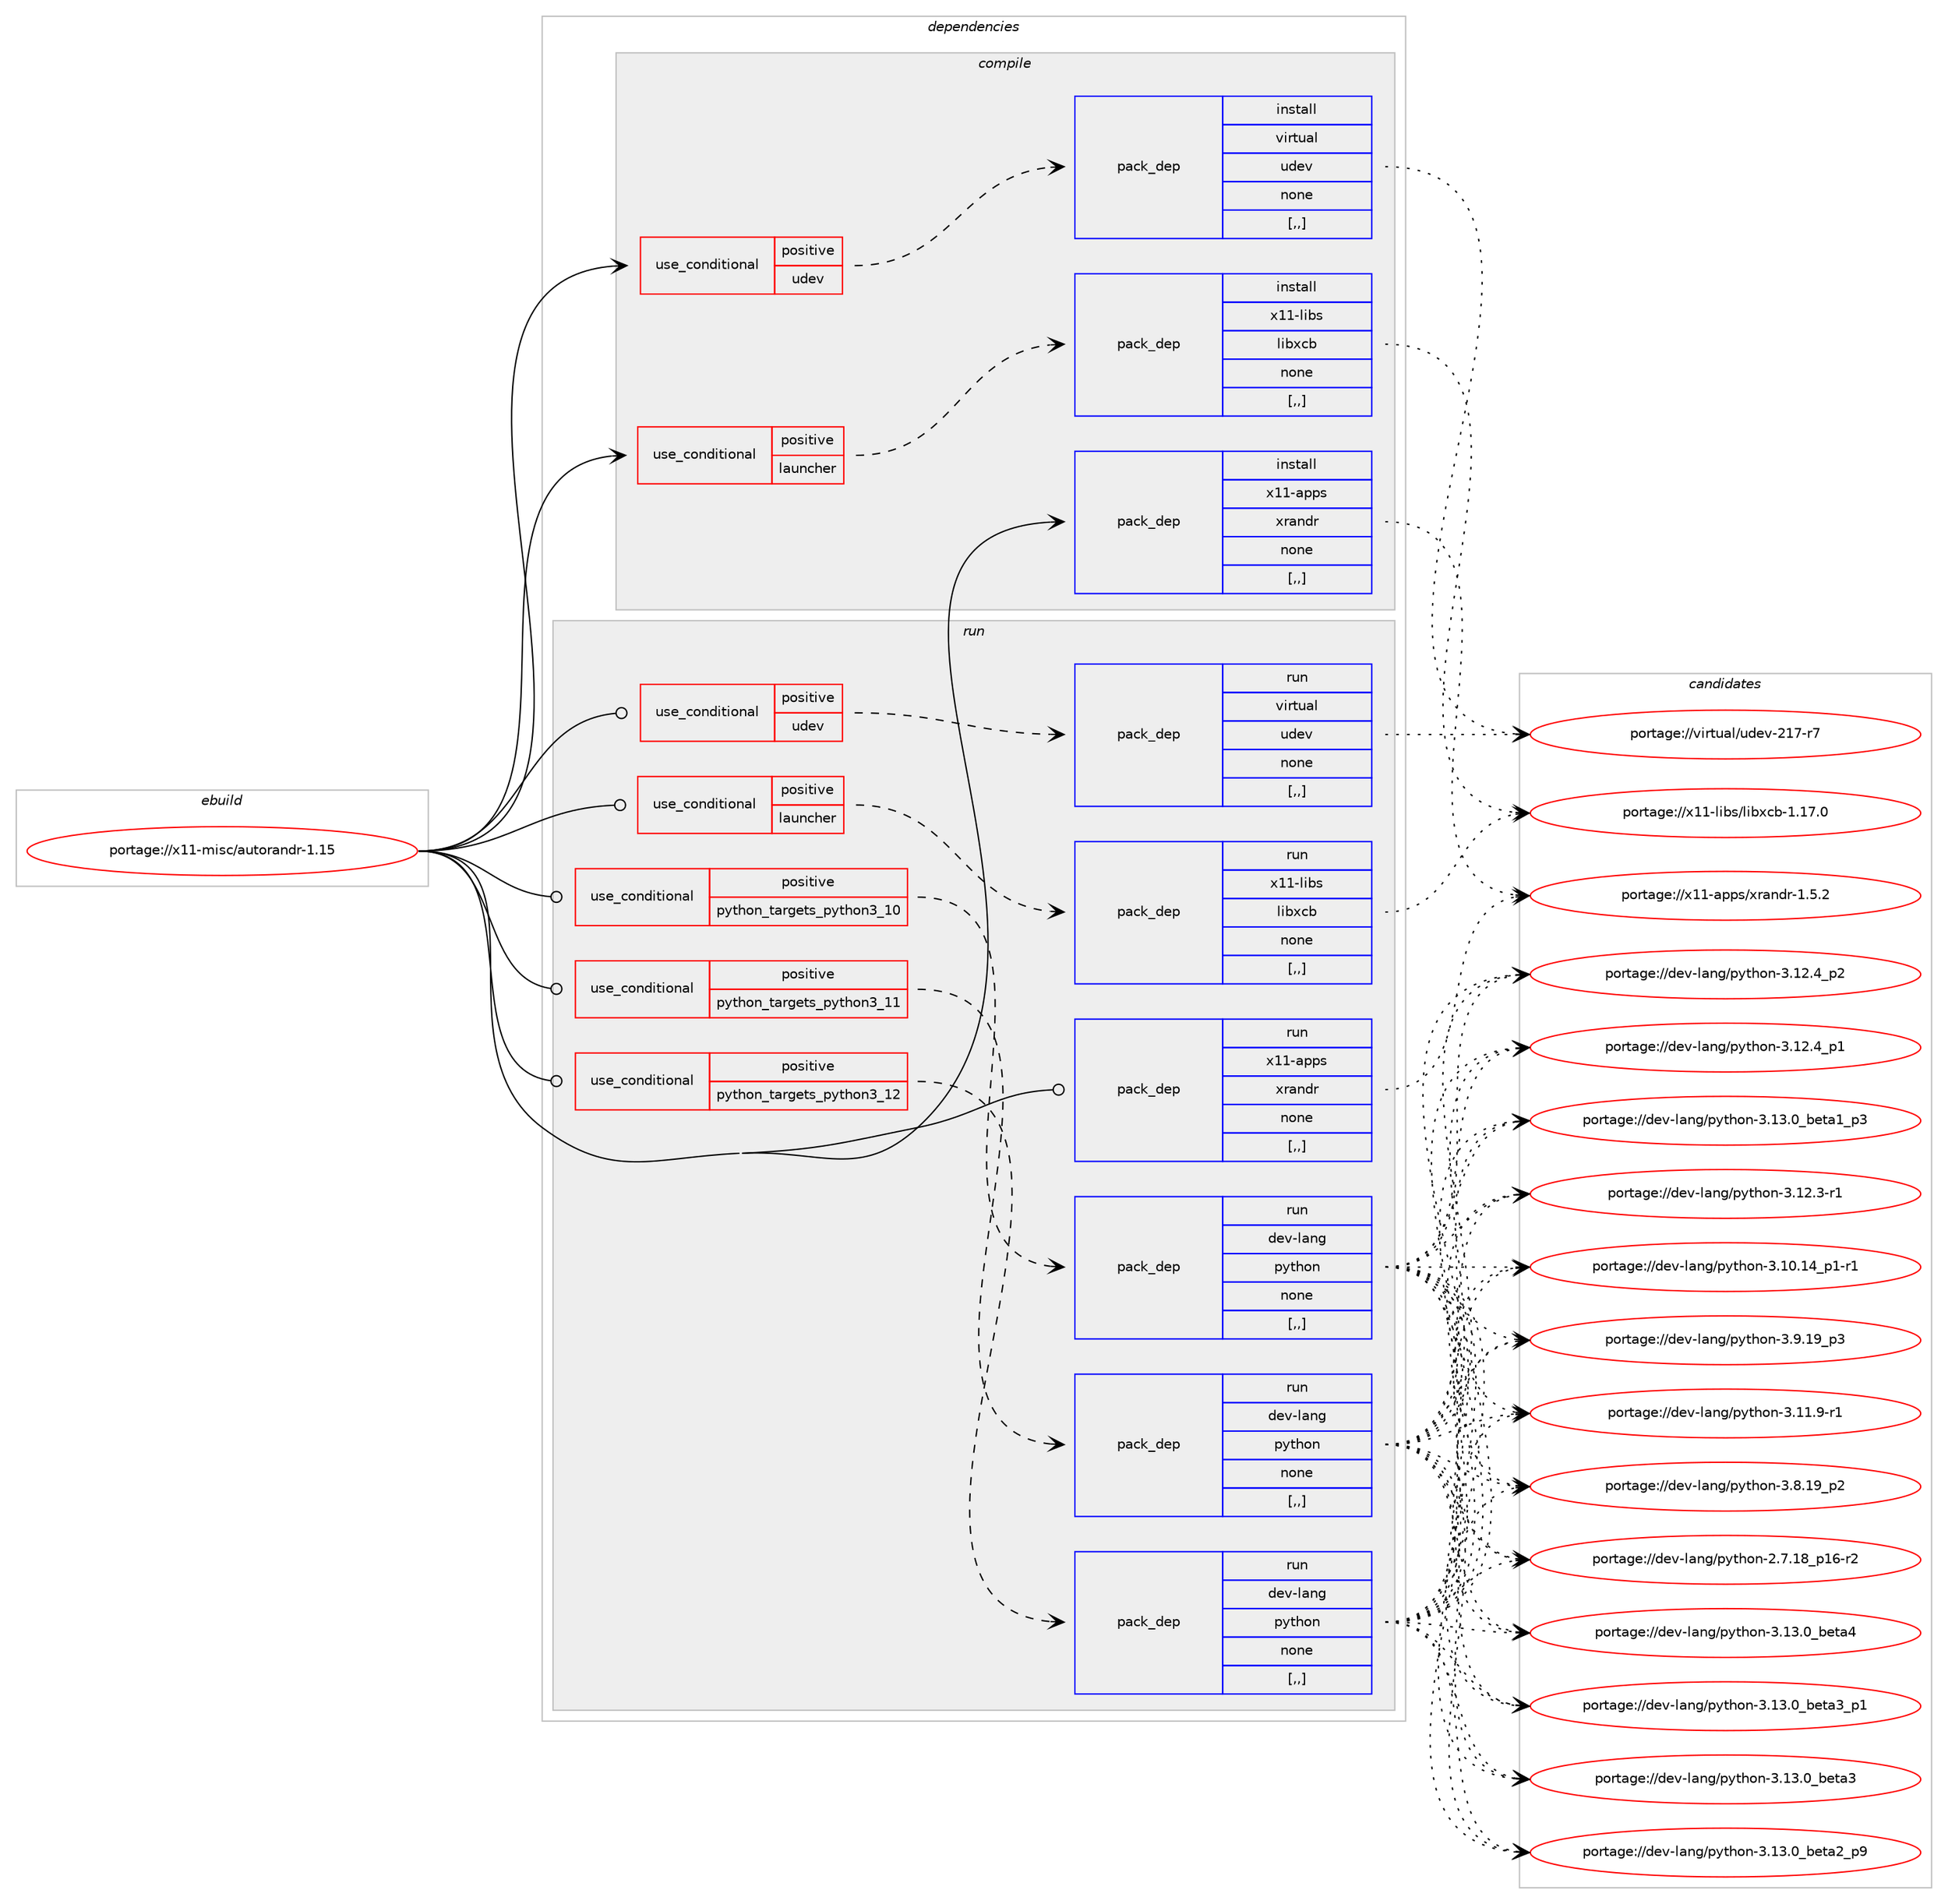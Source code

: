 digraph prolog {

# *************
# Graph options
# *************

newrank=true;
concentrate=true;
compound=true;
graph [rankdir=LR,fontname=Helvetica,fontsize=10,ranksep=1.5];#, ranksep=2.5, nodesep=0.2];
edge  [arrowhead=vee];
node  [fontname=Helvetica,fontsize=10];

# **********
# The ebuild
# **********

subgraph cluster_leftcol {
color=gray;
label=<<i>ebuild</i>>;
id [label="portage://x11-misc/autorandr-1.15", color=red, width=4, href="../x11-misc/autorandr-1.15.svg"];
}

# ****************
# The dependencies
# ****************

subgraph cluster_midcol {
color=gray;
label=<<i>dependencies</i>>;
subgraph cluster_compile {
fillcolor="#eeeeee";
style=filled;
label=<<i>compile</i>>;
subgraph cond122118 {
dependency459752 [label=<<TABLE BORDER="0" CELLBORDER="1" CELLSPACING="0" CELLPADDING="4"><TR><TD ROWSPAN="3" CELLPADDING="10">use_conditional</TD></TR><TR><TD>positive</TD></TR><TR><TD>launcher</TD></TR></TABLE>>, shape=none, color=red];
subgraph pack334251 {
dependency459753 [label=<<TABLE BORDER="0" CELLBORDER="1" CELLSPACING="0" CELLPADDING="4" WIDTH="220"><TR><TD ROWSPAN="6" CELLPADDING="30">pack_dep</TD></TR><TR><TD WIDTH="110">install</TD></TR><TR><TD>x11-libs</TD></TR><TR><TD>libxcb</TD></TR><TR><TD>none</TD></TR><TR><TD>[,,]</TD></TR></TABLE>>, shape=none, color=blue];
}
dependency459752:e -> dependency459753:w [weight=20,style="dashed",arrowhead="vee"];
}
id:e -> dependency459752:w [weight=20,style="solid",arrowhead="vee"];
subgraph cond122119 {
dependency459754 [label=<<TABLE BORDER="0" CELLBORDER="1" CELLSPACING="0" CELLPADDING="4"><TR><TD ROWSPAN="3" CELLPADDING="10">use_conditional</TD></TR><TR><TD>positive</TD></TR><TR><TD>udev</TD></TR></TABLE>>, shape=none, color=red];
subgraph pack334252 {
dependency459755 [label=<<TABLE BORDER="0" CELLBORDER="1" CELLSPACING="0" CELLPADDING="4" WIDTH="220"><TR><TD ROWSPAN="6" CELLPADDING="30">pack_dep</TD></TR><TR><TD WIDTH="110">install</TD></TR><TR><TD>virtual</TD></TR><TR><TD>udev</TD></TR><TR><TD>none</TD></TR><TR><TD>[,,]</TD></TR></TABLE>>, shape=none, color=blue];
}
dependency459754:e -> dependency459755:w [weight=20,style="dashed",arrowhead="vee"];
}
id:e -> dependency459754:w [weight=20,style="solid",arrowhead="vee"];
subgraph pack334253 {
dependency459756 [label=<<TABLE BORDER="0" CELLBORDER="1" CELLSPACING="0" CELLPADDING="4" WIDTH="220"><TR><TD ROWSPAN="6" CELLPADDING="30">pack_dep</TD></TR><TR><TD WIDTH="110">install</TD></TR><TR><TD>x11-apps</TD></TR><TR><TD>xrandr</TD></TR><TR><TD>none</TD></TR><TR><TD>[,,]</TD></TR></TABLE>>, shape=none, color=blue];
}
id:e -> dependency459756:w [weight=20,style="solid",arrowhead="vee"];
}
subgraph cluster_compileandrun {
fillcolor="#eeeeee";
style=filled;
label=<<i>compile and run</i>>;
}
subgraph cluster_run {
fillcolor="#eeeeee";
style=filled;
label=<<i>run</i>>;
subgraph cond122120 {
dependency459757 [label=<<TABLE BORDER="0" CELLBORDER="1" CELLSPACING="0" CELLPADDING="4"><TR><TD ROWSPAN="3" CELLPADDING="10">use_conditional</TD></TR><TR><TD>positive</TD></TR><TR><TD>launcher</TD></TR></TABLE>>, shape=none, color=red];
subgraph pack334254 {
dependency459758 [label=<<TABLE BORDER="0" CELLBORDER="1" CELLSPACING="0" CELLPADDING="4" WIDTH="220"><TR><TD ROWSPAN="6" CELLPADDING="30">pack_dep</TD></TR><TR><TD WIDTH="110">run</TD></TR><TR><TD>x11-libs</TD></TR><TR><TD>libxcb</TD></TR><TR><TD>none</TD></TR><TR><TD>[,,]</TD></TR></TABLE>>, shape=none, color=blue];
}
dependency459757:e -> dependency459758:w [weight=20,style="dashed",arrowhead="vee"];
}
id:e -> dependency459757:w [weight=20,style="solid",arrowhead="odot"];
subgraph cond122121 {
dependency459759 [label=<<TABLE BORDER="0" CELLBORDER="1" CELLSPACING="0" CELLPADDING="4"><TR><TD ROWSPAN="3" CELLPADDING="10">use_conditional</TD></TR><TR><TD>positive</TD></TR><TR><TD>python_targets_python3_10</TD></TR></TABLE>>, shape=none, color=red];
subgraph pack334255 {
dependency459760 [label=<<TABLE BORDER="0" CELLBORDER="1" CELLSPACING="0" CELLPADDING="4" WIDTH="220"><TR><TD ROWSPAN="6" CELLPADDING="30">pack_dep</TD></TR><TR><TD WIDTH="110">run</TD></TR><TR><TD>dev-lang</TD></TR><TR><TD>python</TD></TR><TR><TD>none</TD></TR><TR><TD>[,,]</TD></TR></TABLE>>, shape=none, color=blue];
}
dependency459759:e -> dependency459760:w [weight=20,style="dashed",arrowhead="vee"];
}
id:e -> dependency459759:w [weight=20,style="solid",arrowhead="odot"];
subgraph cond122122 {
dependency459761 [label=<<TABLE BORDER="0" CELLBORDER="1" CELLSPACING="0" CELLPADDING="4"><TR><TD ROWSPAN="3" CELLPADDING="10">use_conditional</TD></TR><TR><TD>positive</TD></TR><TR><TD>python_targets_python3_11</TD></TR></TABLE>>, shape=none, color=red];
subgraph pack334256 {
dependency459762 [label=<<TABLE BORDER="0" CELLBORDER="1" CELLSPACING="0" CELLPADDING="4" WIDTH="220"><TR><TD ROWSPAN="6" CELLPADDING="30">pack_dep</TD></TR><TR><TD WIDTH="110">run</TD></TR><TR><TD>dev-lang</TD></TR><TR><TD>python</TD></TR><TR><TD>none</TD></TR><TR><TD>[,,]</TD></TR></TABLE>>, shape=none, color=blue];
}
dependency459761:e -> dependency459762:w [weight=20,style="dashed",arrowhead="vee"];
}
id:e -> dependency459761:w [weight=20,style="solid",arrowhead="odot"];
subgraph cond122123 {
dependency459763 [label=<<TABLE BORDER="0" CELLBORDER="1" CELLSPACING="0" CELLPADDING="4"><TR><TD ROWSPAN="3" CELLPADDING="10">use_conditional</TD></TR><TR><TD>positive</TD></TR><TR><TD>python_targets_python3_12</TD></TR></TABLE>>, shape=none, color=red];
subgraph pack334257 {
dependency459764 [label=<<TABLE BORDER="0" CELLBORDER="1" CELLSPACING="0" CELLPADDING="4" WIDTH="220"><TR><TD ROWSPAN="6" CELLPADDING="30">pack_dep</TD></TR><TR><TD WIDTH="110">run</TD></TR><TR><TD>dev-lang</TD></TR><TR><TD>python</TD></TR><TR><TD>none</TD></TR><TR><TD>[,,]</TD></TR></TABLE>>, shape=none, color=blue];
}
dependency459763:e -> dependency459764:w [weight=20,style="dashed",arrowhead="vee"];
}
id:e -> dependency459763:w [weight=20,style="solid",arrowhead="odot"];
subgraph cond122124 {
dependency459765 [label=<<TABLE BORDER="0" CELLBORDER="1" CELLSPACING="0" CELLPADDING="4"><TR><TD ROWSPAN="3" CELLPADDING="10">use_conditional</TD></TR><TR><TD>positive</TD></TR><TR><TD>udev</TD></TR></TABLE>>, shape=none, color=red];
subgraph pack334258 {
dependency459766 [label=<<TABLE BORDER="0" CELLBORDER="1" CELLSPACING="0" CELLPADDING="4" WIDTH="220"><TR><TD ROWSPAN="6" CELLPADDING="30">pack_dep</TD></TR><TR><TD WIDTH="110">run</TD></TR><TR><TD>virtual</TD></TR><TR><TD>udev</TD></TR><TR><TD>none</TD></TR><TR><TD>[,,]</TD></TR></TABLE>>, shape=none, color=blue];
}
dependency459765:e -> dependency459766:w [weight=20,style="dashed",arrowhead="vee"];
}
id:e -> dependency459765:w [weight=20,style="solid",arrowhead="odot"];
subgraph pack334259 {
dependency459767 [label=<<TABLE BORDER="0" CELLBORDER="1" CELLSPACING="0" CELLPADDING="4" WIDTH="220"><TR><TD ROWSPAN="6" CELLPADDING="30">pack_dep</TD></TR><TR><TD WIDTH="110">run</TD></TR><TR><TD>x11-apps</TD></TR><TR><TD>xrandr</TD></TR><TR><TD>none</TD></TR><TR><TD>[,,]</TD></TR></TABLE>>, shape=none, color=blue];
}
id:e -> dependency459767:w [weight=20,style="solid",arrowhead="odot"];
}
}

# **************
# The candidates
# **************

subgraph cluster_choices {
rank=same;
color=gray;
label=<<i>candidates</i>>;

subgraph choice334251 {
color=black;
nodesep=1;
choice120494945108105981154710810598120999845494649554648 [label="portage://x11-libs/libxcb-1.17.0", color=red, width=4,href="../x11-libs/libxcb-1.17.0.svg"];
dependency459753:e -> choice120494945108105981154710810598120999845494649554648:w [style=dotted,weight="100"];
}
subgraph choice334252 {
color=black;
nodesep=1;
choice1181051141161179710847117100101118455049554511455 [label="portage://virtual/udev-217-r7", color=red, width=4,href="../virtual/udev-217-r7.svg"];
dependency459755:e -> choice1181051141161179710847117100101118455049554511455:w [style=dotted,weight="100"];
}
subgraph choice334253 {
color=black;
nodesep=1;
choice120494945971121121154712011497110100114454946534650 [label="portage://x11-apps/xrandr-1.5.2", color=red, width=4,href="../x11-apps/xrandr-1.5.2.svg"];
dependency459756:e -> choice120494945971121121154712011497110100114454946534650:w [style=dotted,weight="100"];
}
subgraph choice334254 {
color=black;
nodesep=1;
choice120494945108105981154710810598120999845494649554648 [label="portage://x11-libs/libxcb-1.17.0", color=red, width=4,href="../x11-libs/libxcb-1.17.0.svg"];
dependency459758:e -> choice120494945108105981154710810598120999845494649554648:w [style=dotted,weight="100"];
}
subgraph choice334255 {
color=black;
nodesep=1;
choice1001011184510897110103471121211161041111104551464951464895981011169752 [label="portage://dev-lang/python-3.13.0_beta4", color=red, width=4,href="../dev-lang/python-3.13.0_beta4.svg"];
choice10010111845108971101034711212111610411111045514649514648959810111697519511249 [label="portage://dev-lang/python-3.13.0_beta3_p1", color=red, width=4,href="../dev-lang/python-3.13.0_beta3_p1.svg"];
choice1001011184510897110103471121211161041111104551464951464895981011169751 [label="portage://dev-lang/python-3.13.0_beta3", color=red, width=4,href="../dev-lang/python-3.13.0_beta3.svg"];
choice10010111845108971101034711212111610411111045514649514648959810111697509511257 [label="portage://dev-lang/python-3.13.0_beta2_p9", color=red, width=4,href="../dev-lang/python-3.13.0_beta2_p9.svg"];
choice10010111845108971101034711212111610411111045514649514648959810111697499511251 [label="portage://dev-lang/python-3.13.0_beta1_p3", color=red, width=4,href="../dev-lang/python-3.13.0_beta1_p3.svg"];
choice100101118451089711010347112121116104111110455146495046529511250 [label="portage://dev-lang/python-3.12.4_p2", color=red, width=4,href="../dev-lang/python-3.12.4_p2.svg"];
choice100101118451089711010347112121116104111110455146495046529511249 [label="portage://dev-lang/python-3.12.4_p1", color=red, width=4,href="../dev-lang/python-3.12.4_p1.svg"];
choice100101118451089711010347112121116104111110455146495046514511449 [label="portage://dev-lang/python-3.12.3-r1", color=red, width=4,href="../dev-lang/python-3.12.3-r1.svg"];
choice100101118451089711010347112121116104111110455146494946574511449 [label="portage://dev-lang/python-3.11.9-r1", color=red, width=4,href="../dev-lang/python-3.11.9-r1.svg"];
choice100101118451089711010347112121116104111110455146494846495295112494511449 [label="portage://dev-lang/python-3.10.14_p1-r1", color=red, width=4,href="../dev-lang/python-3.10.14_p1-r1.svg"];
choice100101118451089711010347112121116104111110455146574649579511251 [label="portage://dev-lang/python-3.9.19_p3", color=red, width=4,href="../dev-lang/python-3.9.19_p3.svg"];
choice100101118451089711010347112121116104111110455146564649579511250 [label="portage://dev-lang/python-3.8.19_p2", color=red, width=4,href="../dev-lang/python-3.8.19_p2.svg"];
choice100101118451089711010347112121116104111110455046554649569511249544511450 [label="portage://dev-lang/python-2.7.18_p16-r2", color=red, width=4,href="../dev-lang/python-2.7.18_p16-r2.svg"];
dependency459760:e -> choice1001011184510897110103471121211161041111104551464951464895981011169752:w [style=dotted,weight="100"];
dependency459760:e -> choice10010111845108971101034711212111610411111045514649514648959810111697519511249:w [style=dotted,weight="100"];
dependency459760:e -> choice1001011184510897110103471121211161041111104551464951464895981011169751:w [style=dotted,weight="100"];
dependency459760:e -> choice10010111845108971101034711212111610411111045514649514648959810111697509511257:w [style=dotted,weight="100"];
dependency459760:e -> choice10010111845108971101034711212111610411111045514649514648959810111697499511251:w [style=dotted,weight="100"];
dependency459760:e -> choice100101118451089711010347112121116104111110455146495046529511250:w [style=dotted,weight="100"];
dependency459760:e -> choice100101118451089711010347112121116104111110455146495046529511249:w [style=dotted,weight="100"];
dependency459760:e -> choice100101118451089711010347112121116104111110455146495046514511449:w [style=dotted,weight="100"];
dependency459760:e -> choice100101118451089711010347112121116104111110455146494946574511449:w [style=dotted,weight="100"];
dependency459760:e -> choice100101118451089711010347112121116104111110455146494846495295112494511449:w [style=dotted,weight="100"];
dependency459760:e -> choice100101118451089711010347112121116104111110455146574649579511251:w [style=dotted,weight="100"];
dependency459760:e -> choice100101118451089711010347112121116104111110455146564649579511250:w [style=dotted,weight="100"];
dependency459760:e -> choice100101118451089711010347112121116104111110455046554649569511249544511450:w [style=dotted,weight="100"];
}
subgraph choice334256 {
color=black;
nodesep=1;
choice1001011184510897110103471121211161041111104551464951464895981011169752 [label="portage://dev-lang/python-3.13.0_beta4", color=red, width=4,href="../dev-lang/python-3.13.0_beta4.svg"];
choice10010111845108971101034711212111610411111045514649514648959810111697519511249 [label="portage://dev-lang/python-3.13.0_beta3_p1", color=red, width=4,href="../dev-lang/python-3.13.0_beta3_p1.svg"];
choice1001011184510897110103471121211161041111104551464951464895981011169751 [label="portage://dev-lang/python-3.13.0_beta3", color=red, width=4,href="../dev-lang/python-3.13.0_beta3.svg"];
choice10010111845108971101034711212111610411111045514649514648959810111697509511257 [label="portage://dev-lang/python-3.13.0_beta2_p9", color=red, width=4,href="../dev-lang/python-3.13.0_beta2_p9.svg"];
choice10010111845108971101034711212111610411111045514649514648959810111697499511251 [label="portage://dev-lang/python-3.13.0_beta1_p3", color=red, width=4,href="../dev-lang/python-3.13.0_beta1_p3.svg"];
choice100101118451089711010347112121116104111110455146495046529511250 [label="portage://dev-lang/python-3.12.4_p2", color=red, width=4,href="../dev-lang/python-3.12.4_p2.svg"];
choice100101118451089711010347112121116104111110455146495046529511249 [label="portage://dev-lang/python-3.12.4_p1", color=red, width=4,href="../dev-lang/python-3.12.4_p1.svg"];
choice100101118451089711010347112121116104111110455146495046514511449 [label="portage://dev-lang/python-3.12.3-r1", color=red, width=4,href="../dev-lang/python-3.12.3-r1.svg"];
choice100101118451089711010347112121116104111110455146494946574511449 [label="portage://dev-lang/python-3.11.9-r1", color=red, width=4,href="../dev-lang/python-3.11.9-r1.svg"];
choice100101118451089711010347112121116104111110455146494846495295112494511449 [label="portage://dev-lang/python-3.10.14_p1-r1", color=red, width=4,href="../dev-lang/python-3.10.14_p1-r1.svg"];
choice100101118451089711010347112121116104111110455146574649579511251 [label="portage://dev-lang/python-3.9.19_p3", color=red, width=4,href="../dev-lang/python-3.9.19_p3.svg"];
choice100101118451089711010347112121116104111110455146564649579511250 [label="portage://dev-lang/python-3.8.19_p2", color=red, width=4,href="../dev-lang/python-3.8.19_p2.svg"];
choice100101118451089711010347112121116104111110455046554649569511249544511450 [label="portage://dev-lang/python-2.7.18_p16-r2", color=red, width=4,href="../dev-lang/python-2.7.18_p16-r2.svg"];
dependency459762:e -> choice1001011184510897110103471121211161041111104551464951464895981011169752:w [style=dotted,weight="100"];
dependency459762:e -> choice10010111845108971101034711212111610411111045514649514648959810111697519511249:w [style=dotted,weight="100"];
dependency459762:e -> choice1001011184510897110103471121211161041111104551464951464895981011169751:w [style=dotted,weight="100"];
dependency459762:e -> choice10010111845108971101034711212111610411111045514649514648959810111697509511257:w [style=dotted,weight="100"];
dependency459762:e -> choice10010111845108971101034711212111610411111045514649514648959810111697499511251:w [style=dotted,weight="100"];
dependency459762:e -> choice100101118451089711010347112121116104111110455146495046529511250:w [style=dotted,weight="100"];
dependency459762:e -> choice100101118451089711010347112121116104111110455146495046529511249:w [style=dotted,weight="100"];
dependency459762:e -> choice100101118451089711010347112121116104111110455146495046514511449:w [style=dotted,weight="100"];
dependency459762:e -> choice100101118451089711010347112121116104111110455146494946574511449:w [style=dotted,weight="100"];
dependency459762:e -> choice100101118451089711010347112121116104111110455146494846495295112494511449:w [style=dotted,weight="100"];
dependency459762:e -> choice100101118451089711010347112121116104111110455146574649579511251:w [style=dotted,weight="100"];
dependency459762:e -> choice100101118451089711010347112121116104111110455146564649579511250:w [style=dotted,weight="100"];
dependency459762:e -> choice100101118451089711010347112121116104111110455046554649569511249544511450:w [style=dotted,weight="100"];
}
subgraph choice334257 {
color=black;
nodesep=1;
choice1001011184510897110103471121211161041111104551464951464895981011169752 [label="portage://dev-lang/python-3.13.0_beta4", color=red, width=4,href="../dev-lang/python-3.13.0_beta4.svg"];
choice10010111845108971101034711212111610411111045514649514648959810111697519511249 [label="portage://dev-lang/python-3.13.0_beta3_p1", color=red, width=4,href="../dev-lang/python-3.13.0_beta3_p1.svg"];
choice1001011184510897110103471121211161041111104551464951464895981011169751 [label="portage://dev-lang/python-3.13.0_beta3", color=red, width=4,href="../dev-lang/python-3.13.0_beta3.svg"];
choice10010111845108971101034711212111610411111045514649514648959810111697509511257 [label="portage://dev-lang/python-3.13.0_beta2_p9", color=red, width=4,href="../dev-lang/python-3.13.0_beta2_p9.svg"];
choice10010111845108971101034711212111610411111045514649514648959810111697499511251 [label="portage://dev-lang/python-3.13.0_beta1_p3", color=red, width=4,href="../dev-lang/python-3.13.0_beta1_p3.svg"];
choice100101118451089711010347112121116104111110455146495046529511250 [label="portage://dev-lang/python-3.12.4_p2", color=red, width=4,href="../dev-lang/python-3.12.4_p2.svg"];
choice100101118451089711010347112121116104111110455146495046529511249 [label="portage://dev-lang/python-3.12.4_p1", color=red, width=4,href="../dev-lang/python-3.12.4_p1.svg"];
choice100101118451089711010347112121116104111110455146495046514511449 [label="portage://dev-lang/python-3.12.3-r1", color=red, width=4,href="../dev-lang/python-3.12.3-r1.svg"];
choice100101118451089711010347112121116104111110455146494946574511449 [label="portage://dev-lang/python-3.11.9-r1", color=red, width=4,href="../dev-lang/python-3.11.9-r1.svg"];
choice100101118451089711010347112121116104111110455146494846495295112494511449 [label="portage://dev-lang/python-3.10.14_p1-r1", color=red, width=4,href="../dev-lang/python-3.10.14_p1-r1.svg"];
choice100101118451089711010347112121116104111110455146574649579511251 [label="portage://dev-lang/python-3.9.19_p3", color=red, width=4,href="../dev-lang/python-3.9.19_p3.svg"];
choice100101118451089711010347112121116104111110455146564649579511250 [label="portage://dev-lang/python-3.8.19_p2", color=red, width=4,href="../dev-lang/python-3.8.19_p2.svg"];
choice100101118451089711010347112121116104111110455046554649569511249544511450 [label="portage://dev-lang/python-2.7.18_p16-r2", color=red, width=4,href="../dev-lang/python-2.7.18_p16-r2.svg"];
dependency459764:e -> choice1001011184510897110103471121211161041111104551464951464895981011169752:w [style=dotted,weight="100"];
dependency459764:e -> choice10010111845108971101034711212111610411111045514649514648959810111697519511249:w [style=dotted,weight="100"];
dependency459764:e -> choice1001011184510897110103471121211161041111104551464951464895981011169751:w [style=dotted,weight="100"];
dependency459764:e -> choice10010111845108971101034711212111610411111045514649514648959810111697509511257:w [style=dotted,weight="100"];
dependency459764:e -> choice10010111845108971101034711212111610411111045514649514648959810111697499511251:w [style=dotted,weight="100"];
dependency459764:e -> choice100101118451089711010347112121116104111110455146495046529511250:w [style=dotted,weight="100"];
dependency459764:e -> choice100101118451089711010347112121116104111110455146495046529511249:w [style=dotted,weight="100"];
dependency459764:e -> choice100101118451089711010347112121116104111110455146495046514511449:w [style=dotted,weight="100"];
dependency459764:e -> choice100101118451089711010347112121116104111110455146494946574511449:w [style=dotted,weight="100"];
dependency459764:e -> choice100101118451089711010347112121116104111110455146494846495295112494511449:w [style=dotted,weight="100"];
dependency459764:e -> choice100101118451089711010347112121116104111110455146574649579511251:w [style=dotted,weight="100"];
dependency459764:e -> choice100101118451089711010347112121116104111110455146564649579511250:w [style=dotted,weight="100"];
dependency459764:e -> choice100101118451089711010347112121116104111110455046554649569511249544511450:w [style=dotted,weight="100"];
}
subgraph choice334258 {
color=black;
nodesep=1;
choice1181051141161179710847117100101118455049554511455 [label="portage://virtual/udev-217-r7", color=red, width=4,href="../virtual/udev-217-r7.svg"];
dependency459766:e -> choice1181051141161179710847117100101118455049554511455:w [style=dotted,weight="100"];
}
subgraph choice334259 {
color=black;
nodesep=1;
choice120494945971121121154712011497110100114454946534650 [label="portage://x11-apps/xrandr-1.5.2", color=red, width=4,href="../x11-apps/xrandr-1.5.2.svg"];
dependency459767:e -> choice120494945971121121154712011497110100114454946534650:w [style=dotted,weight="100"];
}
}

}
